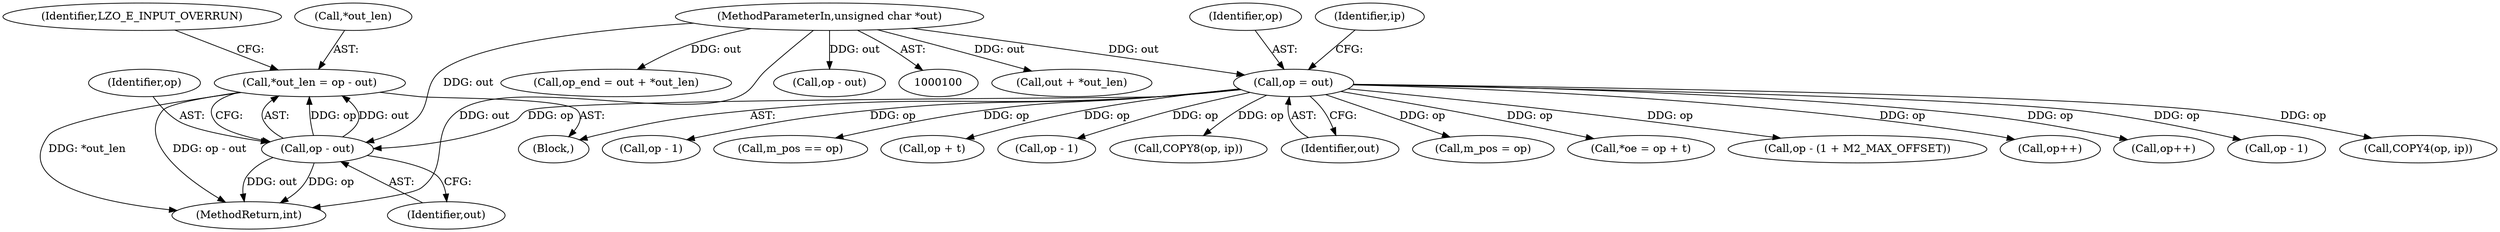 digraph "0_linux_206a81c18401c0cde6e579164f752c4b147324ce@integer" {
"1000747" [label="(Call,*out_len = op - out)"];
"1000750" [label="(Call,op - out)"];
"1000126" [label="(Call,op = out)"];
"1000103" [label="(MethodParameterIn,unsigned char *out)"];
"1000126" [label="(Call,op = out)"];
"1000750" [label="(Call,op - out)"];
"1000691" [label="(Call,COPY4(op, ip))"];
"1000128" [label="(Identifier,out)"];
"1000122" [label="(Call,out + *out_len)"];
"1000130" [label="(Identifier,ip)"];
"1000380" [label="(Call,op - 1)"];
"1000752" [label="(Identifier,out)"];
"1000120" [label="(Call,op_end = out + *out_len)"];
"1000751" [label="(Identifier,op)"];
"1000754" [label="(Identifier,LZO_E_INPUT_OVERRUN)"];
"1000747" [label="(Call,*out_len = op - out)"];
"1000542" [label="(Call,m_pos == op)"];
"1000230" [label="(Call,op + t)"];
"1000726" [label="(Call,op - out)"];
"1000300" [label="(Call,op - 1)"];
"1000127" [label="(Identifier,op)"];
"1000103" [label="(MethodParameterIn,unsigned char *out)"];
"1000235" [label="(Call,COPY8(op, ip))"];
"1000476" [label="(Call,m_pos = op)"];
"1000228" [label="(Call,*oe = op + t)"];
"1000347" [label="(Call,op - (1 + M2_MAX_OFFSET))"];
"1000274" [label="(Call,op++)"];
"1000715" [label="(Call,op++)"];
"1000105" [label="(Block,)"];
"1000748" [label="(Call,*out_len)"];
"1000456" [label="(Call,op - 1)"];
"1000773" [label="(MethodReturn,int)"];
"1000747" -> "1000105"  [label="AST: "];
"1000747" -> "1000750"  [label="CFG: "];
"1000748" -> "1000747"  [label="AST: "];
"1000750" -> "1000747"  [label="AST: "];
"1000754" -> "1000747"  [label="CFG: "];
"1000747" -> "1000773"  [label="DDG: *out_len"];
"1000747" -> "1000773"  [label="DDG: op - out"];
"1000750" -> "1000747"  [label="DDG: op"];
"1000750" -> "1000747"  [label="DDG: out"];
"1000750" -> "1000752"  [label="CFG: "];
"1000751" -> "1000750"  [label="AST: "];
"1000752" -> "1000750"  [label="AST: "];
"1000750" -> "1000773"  [label="DDG: op"];
"1000750" -> "1000773"  [label="DDG: out"];
"1000126" -> "1000750"  [label="DDG: op"];
"1000103" -> "1000750"  [label="DDG: out"];
"1000126" -> "1000105"  [label="AST: "];
"1000126" -> "1000128"  [label="CFG: "];
"1000127" -> "1000126"  [label="AST: "];
"1000128" -> "1000126"  [label="AST: "];
"1000130" -> "1000126"  [label="CFG: "];
"1000103" -> "1000126"  [label="DDG: out"];
"1000126" -> "1000228"  [label="DDG: op"];
"1000126" -> "1000230"  [label="DDG: op"];
"1000126" -> "1000235"  [label="DDG: op"];
"1000126" -> "1000274"  [label="DDG: op"];
"1000126" -> "1000300"  [label="DDG: op"];
"1000126" -> "1000347"  [label="DDG: op"];
"1000126" -> "1000380"  [label="DDG: op"];
"1000126" -> "1000456"  [label="DDG: op"];
"1000126" -> "1000476"  [label="DDG: op"];
"1000126" -> "1000542"  [label="DDG: op"];
"1000126" -> "1000691"  [label="DDG: op"];
"1000126" -> "1000715"  [label="DDG: op"];
"1000103" -> "1000100"  [label="AST: "];
"1000103" -> "1000773"  [label="DDG: out"];
"1000103" -> "1000120"  [label="DDG: out"];
"1000103" -> "1000122"  [label="DDG: out"];
"1000103" -> "1000726"  [label="DDG: out"];
}
